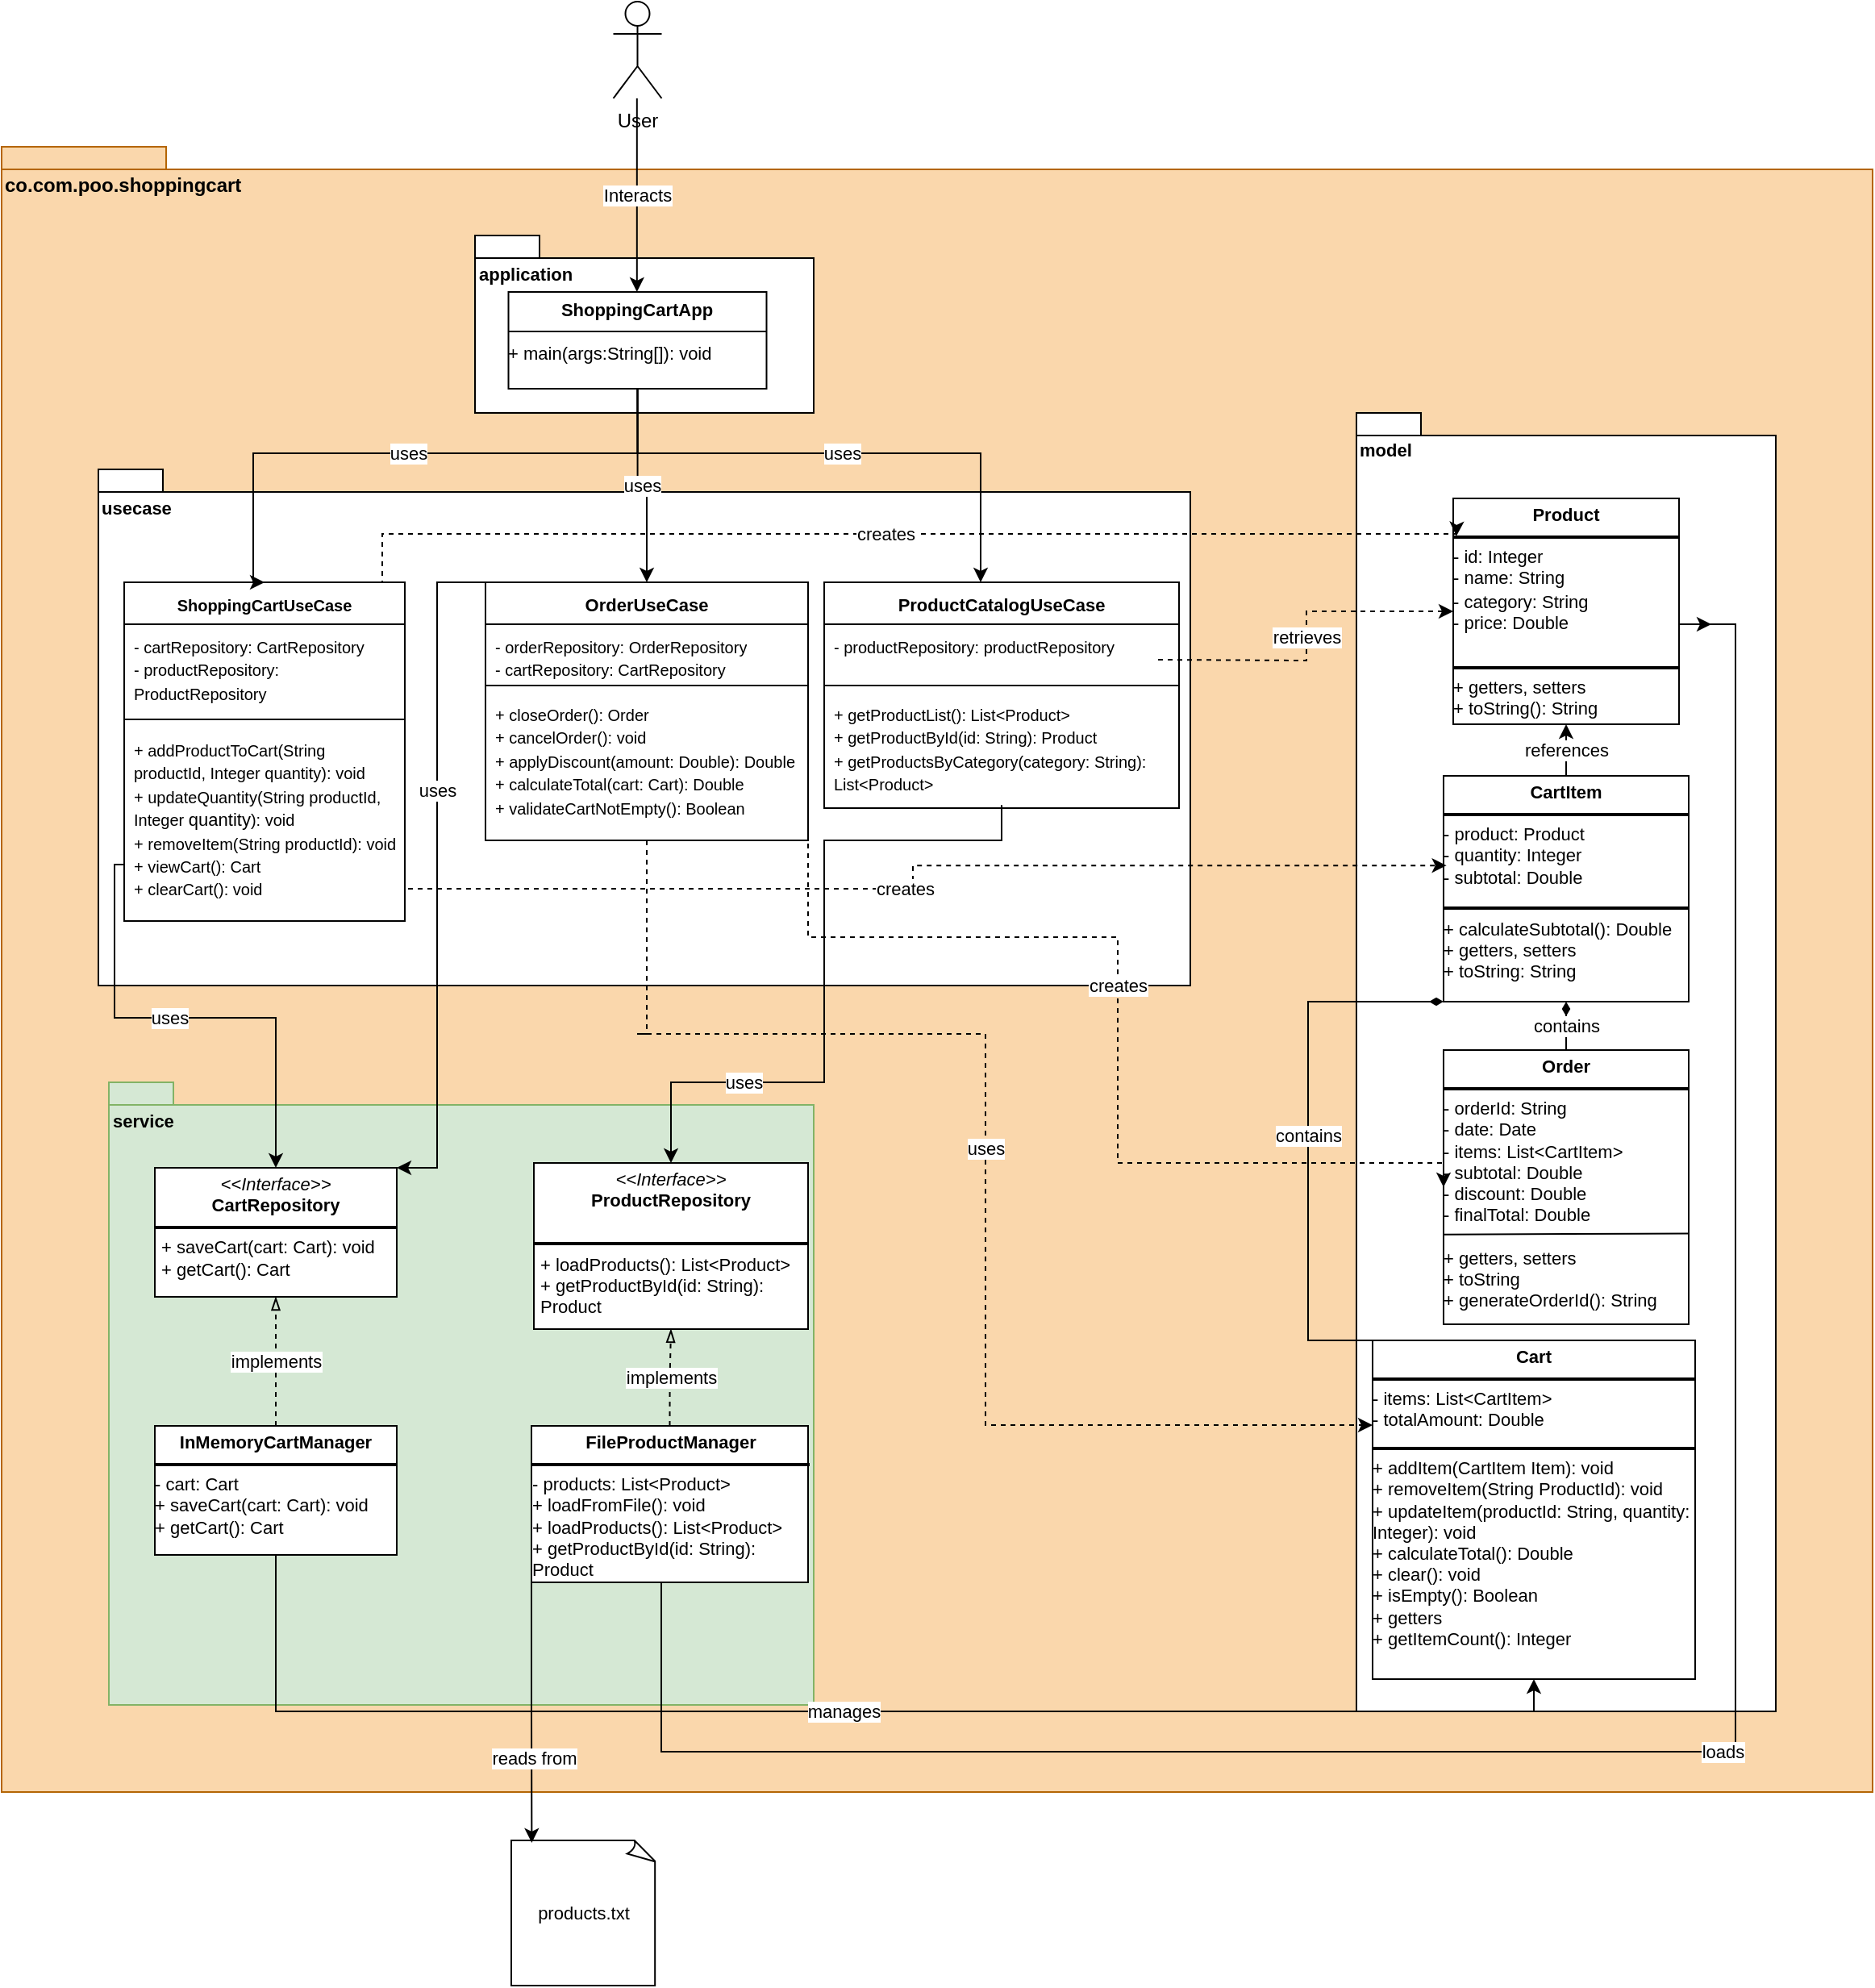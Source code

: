 <mxfile version="28.1.2">
  <diagram id="nU8DA9PspjRZVzjoTJWa" name="Página-1">
    <mxGraphModel dx="399" dy="736" grid="1" gridSize="10" guides="1" tooltips="1" connect="1" arrows="1" fold="1" page="1" pageScale="1" pageWidth="827" pageHeight="1169" math="0" shadow="0">
      <root>
        <mxCell id="0" />
        <mxCell id="1" parent="0" />
        <mxCell id="Hspl0a5QFtU7OhwK5RxB-1" value="&lt;p style=&quot;margin:0px;margin-top:4px;text-align:center;&quot;&gt;&lt;b&gt;CartItem&lt;/b&gt;&lt;/p&gt;&lt;hr style=&quot;border-style:solid;&quot;&gt;- product: Product&lt;br&gt;- quantity: Integer&lt;br&gt;- subtotal: Double&lt;div style=&quot;height:2px;&quot;&gt;&lt;br&gt;&lt;/div&gt;&lt;div style=&quot;height:2px;&quot;&gt;&lt;br&gt;&lt;/div&gt;&lt;div style=&quot;height:2px;&quot;&gt;&lt;br&gt;&lt;/div&gt;&lt;hr style=&quot;border-style:solid;&quot;&gt;&lt;div style=&quot;height:2px;&quot;&gt;+ calculateSubtotal()&lt;br&gt;+ getters, setters&lt;/div&gt;" style="verticalAlign=top;align=left;overflow=fill;html=1;whiteSpace=wrap;fontSize=11;" parent="1" vertex="1">
          <mxGeometry x="1116" y="498" width="152" height="140" as="geometry" />
        </mxCell>
        <mxCell id="Hspl0a5QFtU7OhwK5RxB-2" value="co.com.poo.shoppingcart" style="shape=folder;fontStyle=1;spacingTop=10;tabWidth=40;tabHeight=14;tabPosition=left;html=1;whiteSpace=wrap;fillColor=#fad7ac;strokeColor=#b46504;align=left;verticalAlign=top;" parent="1" vertex="1">
          <mxGeometry x="880" y="140" width="1160" height="1020" as="geometry" />
        </mxCell>
        <mxCell id="Hspl0a5QFtU7OhwK5RxB-3" value="&lt;font style=&quot;font-size: 11px;&quot;&gt;application&lt;/font&gt;" style="shape=folder;fontStyle=1;spacingTop=10;tabWidth=40;tabHeight=14;tabPosition=left;html=1;whiteSpace=wrap;align=left;verticalAlign=top;" parent="1" vertex="1">
          <mxGeometry x="1173.5" y="195" width="210" height="110" as="geometry" />
        </mxCell>
        <mxCell id="Hspl0a5QFtU7OhwK5RxB-4" value="&lt;p style=&quot;margin:0px;margin-top:4px;text-align:center;&quot;&gt;&lt;b&gt;&lt;font style=&quot;font-size: 11px;&quot;&gt;ShoppingCartApp&lt;/font&gt;&lt;/b&gt;&lt;/p&gt;&lt;hr size=&quot;1&quot; style=&quot;border-style:solid;&quot;&gt;&lt;div style=&quot;height:2px;&quot;&gt;&lt;font style=&quot;font-size: 11px;&quot;&gt;+ main(args:String[]): void&lt;/font&gt;&lt;/div&gt;" style="verticalAlign=top;align=left;overflow=fill;html=1;whiteSpace=wrap;" parent="1" vertex="1">
          <mxGeometry x="1194.25" y="230" width="160" height="60" as="geometry" />
        </mxCell>
        <mxCell id="Hspl0a5QFtU7OhwK5RxB-5" value="&lt;div style=&quot;&quot;&gt;&lt;span style=&quot;font-size: 11px;&quot;&gt;usecase&lt;/span&gt;&lt;/div&gt;" style="shape=folder;fontStyle=1;spacingTop=10;tabWidth=40;tabHeight=14;tabPosition=left;html=1;whiteSpace=wrap;align=left;verticalAlign=top;" parent="1" vertex="1">
          <mxGeometry x="940" y="340" width="677" height="320" as="geometry" />
        </mxCell>
        <mxCell id="Hspl0a5QFtU7OhwK5RxB-6" value="&lt;font style=&quot;font-size: 11px;&quot;&gt;service&lt;/font&gt;" style="shape=folder;fontStyle=1;spacingTop=10;tabWidth=40;tabHeight=14;tabPosition=left;html=1;whiteSpace=wrap;align=left;verticalAlign=top;fillColor=#d5e8d4;strokeColor=#82b366;" parent="1" vertex="1">
          <mxGeometry x="946.5" y="720" width="437" height="386" as="geometry" />
        </mxCell>
        <mxCell id="Hspl0a5QFtU7OhwK5RxB-7" value="model" style="shape=folder;fontStyle=1;spacingTop=10;tabWidth=40;tabHeight=14;tabPosition=left;html=1;whiteSpace=wrap;verticalAlign=top;align=left;fontSize=11;" parent="1" vertex="1">
          <mxGeometry x="1720" y="305" width="260" height="805" as="geometry" />
        </mxCell>
        <mxCell id="Hspl0a5QFtU7OhwK5RxB-8" value="&lt;p style=&quot;margin:0px;margin-top:4px;text-align:center;&quot;&gt;&lt;i&gt;&amp;lt;&amp;lt;Interface&amp;gt;&amp;gt;&lt;/i&gt;&lt;br&gt;&lt;b&gt;ProductRepository&lt;/b&gt;&lt;/p&gt;&lt;p style=&quot;margin:0px;margin-left:4px;&quot;&gt;&lt;br&gt;&lt;/p&gt;&lt;hr style=&quot;border-style:solid;&quot;&gt;&lt;p style=&quot;margin:0px;margin-left:4px;&quot;&gt;&lt;font style=&quot;color: light-dark(rgb(0, 0, 0), rgb(255, 255, 255));&quot;&gt;&lt;span style=&quot;&quot; class=&quot;token&quot;&gt;+&lt;/span&gt; &lt;span style=&quot;&quot; class=&quot;token&quot;&gt;loadProducts&lt;/span&gt;&lt;span style=&quot;&quot; class=&quot;token&quot;&gt;(&lt;/span&gt;&lt;span style=&quot;&quot; class=&quot;token&quot;&gt;)&lt;/span&gt;&lt;span style=&quot;&quot; class=&quot;token&quot;&gt;:&lt;/span&gt; &lt;span style=&quot;&quot; class=&quot;token&quot;&gt;List&lt;/span&gt;&lt;span style=&quot;&quot; class=&quot;token generics&quot;&gt;&amp;lt;&lt;/span&gt;&lt;span style=&quot;&quot; class=&quot;token generics&quot;&gt;Product&lt;/span&gt;&lt;span style=&quot;&quot; class=&quot;token generics&quot;&gt;&amp;gt;&lt;/span&gt;&lt;br&gt;&lt;span style=&quot;&quot; class=&quot;token&quot;&gt;+&lt;/span&gt; &lt;span style=&quot;&quot; class=&quot;token&quot;&gt;getProductById&lt;/span&gt;&lt;span style=&quot;&quot; class=&quot;token&quot;&gt;(&lt;/span&gt;id&lt;span style=&quot;&quot; class=&quot;token&quot;&gt;:&lt;/span&gt; &lt;span style=&quot;&quot; class=&quot;token&quot;&gt;String&lt;/span&gt;&lt;span style=&quot;&quot; class=&quot;token&quot;&gt;)&lt;/span&gt;&lt;span style=&quot;&quot; class=&quot;token&quot;&gt;:&lt;/span&gt; &lt;span style=&quot;&quot; class=&quot;token&quot;&gt;Product&lt;/span&gt;&lt;/font&gt;&lt;/p&gt;" style="verticalAlign=top;align=left;overflow=fill;html=1;whiteSpace=wrap;fontSize=11;" parent="1" vertex="1">
          <mxGeometry x="1210" y="770" width="170" height="103" as="geometry" />
        </mxCell>
        <mxCell id="Hspl0a5QFtU7OhwK5RxB-9" value="implements" style="edgeStyle=orthogonalEdgeStyle;rounded=0;orthogonalLoop=1;jettySize=auto;html=1;exitX=0.5;exitY=0;exitDx=0;exitDy=0;entryX=0.5;entryY=1;entryDx=0;entryDy=0;dashed=1;endArrow=blockThin;endFill=0;" parent="1" source="Hspl0a5QFtU7OhwK5RxB-10" target="Hspl0a5QFtU7OhwK5RxB-8" edge="1">
          <mxGeometry x="0.014" relative="1" as="geometry">
            <mxPoint as="offset" />
          </mxGeometry>
        </mxCell>
        <mxCell id="Hspl0a5QFtU7OhwK5RxB-10" value="&lt;p style=&quot;margin:0px;margin-top:4px;text-align:center;&quot;&gt;&lt;b&gt;&lt;font style=&quot;color: light-dark(rgb(0, 0, 0), rgb(255, 255, 255));&quot;&gt;FileProductManager&lt;/font&gt;&lt;/b&gt;&lt;/p&gt;&lt;hr style=&quot;border-style:solid;&quot;&gt;&lt;div style=&quot;height:2px;&quot;&gt;&lt;font style=&quot;color: light-dark(rgb(0, 0, 0), rgb(255, 255, 255));&quot;&gt;&lt;span class=&quot;token&quot;&gt;-&lt;/span&gt; products&lt;span class=&quot;token&quot;&gt;:&lt;/span&gt; &lt;span class=&quot;token&quot;&gt;List&lt;/span&gt;&lt;span class=&quot;token generics&quot;&gt;&amp;lt;&lt;/span&gt;&lt;span class=&quot;token generics&quot;&gt;Product&lt;/span&gt;&lt;span class=&quot;token generics&quot;&gt;&amp;gt;&lt;/span&gt;&lt;br&gt;&lt;span class=&quot;token&quot;&gt;+&lt;/span&gt; &lt;span class=&quot;token&quot;&gt;loadFromFile&lt;/span&gt;&lt;span class=&quot;token&quot;&gt;(&lt;/span&gt;&lt;span class=&quot;token&quot;&gt;)&lt;/span&gt;&lt;span class=&quot;token&quot;&gt;:&lt;/span&gt; &lt;span class=&quot;token&quot;&gt;void&lt;/span&gt;&lt;br&gt;&lt;span class=&quot;token&quot;&gt;+&lt;/span&gt; &lt;span class=&quot;token&quot;&gt;loadProducts&lt;/span&gt;&lt;span class=&quot;token&quot;&gt;(&lt;/span&gt;&lt;span class=&quot;token&quot;&gt;)&lt;/span&gt;&lt;span class=&quot;token&quot;&gt;:&lt;/span&gt; &lt;span class=&quot;token&quot;&gt;List&lt;/span&gt;&lt;span class=&quot;token generics&quot;&gt;&amp;lt;&lt;/span&gt;&lt;span class=&quot;token generics&quot;&gt;Product&lt;/span&gt;&lt;span class=&quot;token generics&quot;&gt;&amp;gt;&lt;/span&gt;&lt;br&gt;&lt;span class=&quot;token&quot;&gt;+&lt;/span&gt; &lt;span class=&quot;token&quot;&gt;getProductById&lt;/span&gt;&lt;span class=&quot;token&quot;&gt;(&lt;/span&gt;id&lt;span class=&quot;token&quot;&gt;:&lt;/span&gt; &lt;span class=&quot;token&quot;&gt;String&lt;/span&gt;&lt;span class=&quot;token&quot;&gt;)&lt;/span&gt;&lt;span class=&quot;token&quot;&gt;:&lt;/span&gt; &lt;span class=&quot;token&quot;&gt;Product&lt;/span&gt;&lt;/font&gt;&lt;/div&gt;" style="verticalAlign=top;align=left;overflow=fill;html=1;whiteSpace=wrap;fontSize=11;" parent="1" vertex="1">
          <mxGeometry x="1208.5" y="933" width="171.5" height="97" as="geometry" />
        </mxCell>
        <mxCell id="Hspl0a5QFtU7OhwK5RxB-11" value="&lt;p style=&quot;margin:0px;margin-top:4px;text-align:center;&quot;&gt;&lt;font&gt;&lt;i style=&quot;&quot;&gt;&amp;lt;&amp;lt;Interface&amp;gt;&amp;gt;&lt;/i&gt;&lt;br&gt;&lt;b style=&quot;&quot;&gt;CartRepository&lt;/b&gt;&lt;/font&gt;&lt;/p&gt;&lt;hr style=&quot;border-style:solid;&quot;&gt;&lt;p style=&quot;margin:0px;margin-left:4px;&quot;&gt;&lt;font style=&quot;color: light-dark(rgb(0, 0, 0), rgb(255, 255, 255));&quot;&gt;&lt;span class=&quot;token&quot;&gt;+&lt;/span&gt; &lt;span class=&quot;token&quot;&gt;saveCart&lt;/span&gt;&lt;span class=&quot;token&quot;&gt;(&lt;/span&gt;cart&lt;span class=&quot;token&quot;&gt;:&lt;/span&gt; &lt;span class=&quot;token&quot;&gt;Cart&lt;/span&gt;&lt;span class=&quot;token&quot;&gt;)&lt;/span&gt;&lt;span class=&quot;token&quot;&gt;:&lt;/span&gt; &lt;span class=&quot;token&quot;&gt;void&lt;/span&gt;&lt;br&gt;&lt;span class=&quot;token&quot;&gt;+&lt;/span&gt; &lt;span class=&quot;token&quot;&gt;getCart&lt;/span&gt;&lt;span class=&quot;token&quot;&gt;(&lt;/span&gt;&lt;span class=&quot;token&quot;&gt;)&lt;/span&gt;&lt;span class=&quot;token&quot;&gt;:&lt;/span&gt; &lt;span class=&quot;token&quot;&gt;Cart&lt;/span&gt;&lt;/font&gt;&lt;/p&gt;" style="verticalAlign=top;align=left;overflow=fill;html=1;whiteSpace=wrap;fontSize=11;" parent="1" vertex="1">
          <mxGeometry x="975" y="773" width="150" height="80" as="geometry" />
        </mxCell>
        <mxCell id="Hspl0a5QFtU7OhwK5RxB-12" value="implements" style="edgeStyle=orthogonalEdgeStyle;rounded=0;orthogonalLoop=1;jettySize=auto;html=1;exitX=0.5;exitY=0;exitDx=0;exitDy=0;entryX=0.5;entryY=1;entryDx=0;entryDy=0;dashed=1;endArrow=blockThin;endFill=0;" parent="1" source="Hspl0a5QFtU7OhwK5RxB-14" target="Hspl0a5QFtU7OhwK5RxB-11" edge="1">
          <mxGeometry relative="1" as="geometry" />
        </mxCell>
        <mxCell id="Hspl0a5QFtU7OhwK5RxB-13" value="manages" style="edgeStyle=orthogonalEdgeStyle;rounded=0;orthogonalLoop=1;jettySize=auto;html=1;exitX=0.5;exitY=1;exitDx=0;exitDy=0;entryX=0.5;entryY=1;entryDx=0;entryDy=0;" parent="1" source="Hspl0a5QFtU7OhwK5RxB-14" target="Hspl0a5QFtU7OhwK5RxB-20" edge="1">
          <mxGeometry relative="1" as="geometry" />
        </mxCell>
        <mxCell id="Hspl0a5QFtU7OhwK5RxB-14" value="&lt;p style=&quot;margin:0px;margin-top:4px;text-align:center;&quot;&gt;&lt;b&gt;InMemoryCartManager&lt;/b&gt;&lt;/p&gt;&lt;hr style=&quot;border-style:solid;&quot;&gt;&lt;div style=&quot;height:2px;&quot;&gt;&lt;font style=&quot;color: light-dark(rgb(0, 0, 0), rgb(255, 255, 255));&quot;&gt;&lt;span style=&quot;&quot; class=&quot;token&quot;&gt;-&lt;/span&gt; cart&lt;span style=&quot;&quot; class=&quot;token&quot;&gt;:&lt;/span&gt; &lt;span style=&quot;&quot; class=&quot;token&quot;&gt;Cart&lt;/span&gt;&lt;br&gt;&lt;span style=&quot;&quot; class=&quot;token&quot;&gt;+&lt;/span&gt; &lt;span style=&quot;&quot; class=&quot;token&quot;&gt;saveCart&lt;/span&gt;&lt;span style=&quot;&quot; class=&quot;token&quot;&gt;(&lt;/span&gt;cart&lt;span style=&quot;&quot; class=&quot;token&quot;&gt;:&lt;/span&gt; &lt;span style=&quot;&quot; class=&quot;token&quot;&gt;Cart&lt;/span&gt;&lt;span style=&quot;&quot; class=&quot;token&quot;&gt;)&lt;/span&gt;&lt;span style=&quot;&quot; class=&quot;token&quot;&gt;:&lt;/span&gt; &lt;span style=&quot;&quot; class=&quot;token&quot;&gt;void&lt;/span&gt;&lt;br&gt;&lt;span style=&quot;&quot; class=&quot;token&quot;&gt;+&lt;/span&gt; &lt;span style=&quot;&quot; class=&quot;token&quot;&gt;getCart&lt;/span&gt;&lt;span style=&quot;&quot; class=&quot;token&quot;&gt;(&lt;/span&gt;&lt;span style=&quot;&quot; class=&quot;token&quot;&gt;)&lt;/span&gt;&lt;span style=&quot;&quot; class=&quot;token&quot;&gt;:&lt;/span&gt; &lt;span style=&quot;&quot; class=&quot;token&quot;&gt;Cart&lt;/span&gt;&lt;/font&gt;&lt;/div&gt;" style="verticalAlign=top;align=left;overflow=fill;html=1;whiteSpace=wrap;fontSize=11;" parent="1" vertex="1">
          <mxGeometry x="975" y="933" width="150" height="80" as="geometry" />
        </mxCell>
        <mxCell id="Hspl0a5QFtU7OhwK5RxB-15" value="products.txt" style="whiteSpace=wrap;html=1;shape=mxgraph.basic.document;fontSize=11;" parent="1" vertex="1">
          <mxGeometry x="1196" y="1190" width="90" height="90" as="geometry" />
        </mxCell>
        <mxCell id="Hspl0a5QFtU7OhwK5RxB-16" value="&lt;p style=&quot;margin:0px;margin-top:4px;text-align:center;&quot;&gt;&lt;b&gt;Product&lt;/b&gt;&lt;/p&gt;&lt;hr style=&quot;border-style:solid;&quot;&gt;&lt;div style=&quot;height:2px;&quot;&gt;- id: Integer&lt;br&gt;- name: String&lt;br&gt;&lt;br&gt;&lt;/div&gt;&lt;div style=&quot;height:2px;&quot;&gt;&lt;br&gt;&lt;/div&gt;&lt;div style=&quot;height:2px;&quot;&gt;&lt;br&gt;&lt;/div&gt;&lt;div style=&quot;height:2px;&quot;&gt;&lt;br&gt;&lt;/div&gt;&lt;div style=&quot;height:2px;&quot;&gt;&lt;br&gt;&lt;/div&gt;&lt;div style=&quot;height:2px;&quot;&gt;&lt;br&gt;&lt;/div&gt;&lt;div style=&quot;height:2px;&quot;&gt;&lt;br&gt;&lt;/div&gt;&lt;div style=&quot;height:2px;&quot;&gt;&lt;br&gt;&lt;/div&gt;&lt;div style=&quot;height:2px;&quot;&gt;&lt;br&gt;&lt;/div&gt;&lt;div style=&quot;height:2px;&quot;&gt;&lt;br&gt;&lt;/div&gt;&lt;div style=&quot;height:2px;&quot;&gt;&lt;br&gt;&lt;/div&gt;&lt;div style=&quot;height:2px;&quot;&gt;&lt;br&gt;&lt;/div&gt;&lt;div style=&quot;height:2px;&quot;&gt;&lt;br&gt;&lt;/div&gt;&lt;div style=&quot;height:2px;&quot;&gt;&lt;br&gt;&lt;/div&gt;&lt;div style=&quot;height:2px;&quot;&gt;&lt;span style=&quot;background-color: transparent; color: light-dark(rgb(0, 0, 0), rgb(255, 255, 255));&quot;&gt;- category: String&lt;br&gt;- price: Double&lt;/span&gt;&lt;/div&gt;&lt;div style=&quot;height:2px;&quot;&gt;&lt;br&gt;&lt;/div&gt;&lt;div style=&quot;height:2px;&quot;&gt;&lt;br&gt;&lt;/div&gt;&lt;div style=&quot;height:2px;&quot;&gt;&lt;br&gt;&lt;/div&gt;&lt;div style=&quot;height:2px;&quot;&gt;&lt;br&gt;&lt;/div&gt;&lt;div style=&quot;height:2px;&quot;&gt;&lt;br&gt;&lt;/div&gt;&lt;div style=&quot;height:2px;&quot;&gt;&lt;br&gt;&lt;/div&gt;&lt;div style=&quot;height:2px;&quot;&gt;&lt;br&gt;&lt;/div&gt;&lt;div style=&quot;height:2px;&quot;&gt;&lt;br&gt;&lt;/div&gt;&lt;div style=&quot;height:2px;&quot;&gt;&lt;br&gt;&lt;/div&gt;&lt;div style=&quot;height:2px;&quot;&gt;&lt;br&gt;&lt;/div&gt;&lt;div style=&quot;height:2px;&quot;&gt;&lt;br&gt;&lt;/div&gt;&lt;div style=&quot;height:2px;&quot;&gt;&lt;br&gt;&lt;/div&gt;&lt;div style=&quot;height:2px;&quot;&gt;&lt;br&gt;&lt;/div&gt;&lt;div style=&quot;height:2px;&quot;&gt;&lt;br&gt;&lt;/div&gt;&lt;div style=&quot;height:2px;&quot;&gt;&lt;br&gt;&lt;/div&gt;&lt;div style=&quot;height:2px;&quot;&gt;&lt;br&gt;&lt;/div&gt;&lt;div style=&quot;height:2px;&quot;&gt;&lt;br&gt;&lt;/div&gt;&lt;div style=&quot;height:2px;&quot;&gt;&lt;br&gt;&lt;/div&gt;&lt;div style=&quot;height:2px;&quot;&gt;&lt;br&gt;&lt;/div&gt;&lt;hr style=&quot;border-style:solid;&quot;&gt;&lt;div style=&quot;height:2px;&quot;&gt;+ getters, setters&lt;br&gt;+ toString(): String&lt;/div&gt;&lt;div style=&quot;height:2px;&quot;&gt;&lt;br&gt;&lt;/div&gt;" style="verticalAlign=top;align=left;overflow=fill;html=1;whiteSpace=wrap;fontSize=11;" parent="1" vertex="1">
          <mxGeometry x="1780" y="358" width="140" height="140" as="geometry" />
        </mxCell>
        <mxCell id="Hspl0a5QFtU7OhwK5RxB-17" value="references" style="edgeStyle=orthogonalEdgeStyle;rounded=0;orthogonalLoop=1;jettySize=auto;html=1;exitX=0.5;exitY=0;exitDx=0;exitDy=0;entryX=0.5;entryY=1;entryDx=0;entryDy=0;" parent="1" source="Hspl0a5QFtU7OhwK5RxB-18" target="Hspl0a5QFtU7OhwK5RxB-16" edge="1">
          <mxGeometry relative="1" as="geometry" />
        </mxCell>
        <mxCell id="Hspl0a5QFtU7OhwK5RxB-18" value="&lt;p style=&quot;margin:0px;margin-top:4px;text-align:center;&quot;&gt;&lt;b&gt;CartItem&lt;/b&gt;&lt;/p&gt;&lt;hr style=&quot;border-style:solid;&quot;&gt;- product: Product&lt;br&gt;- quantity: Integer&lt;br&gt;- subtotal: Double&lt;div style=&quot;height:2px;&quot;&gt;&lt;br&gt;&lt;/div&gt;&lt;div style=&quot;height:2px;&quot;&gt;&lt;br&gt;&lt;/div&gt;&lt;div style=&quot;height:2px;&quot;&gt;&lt;br&gt;&lt;/div&gt;&lt;hr style=&quot;border-style:solid;&quot;&gt;&lt;div style=&quot;height:2px;&quot;&gt;+ calculateSubtotal(): Double&lt;br&gt;+ getters, setters&lt;br&gt;+ toString: String&lt;/div&gt;" style="verticalAlign=top;align=left;overflow=fill;html=1;whiteSpace=wrap;fontSize=11;" parent="1" vertex="1">
          <mxGeometry x="1774" y="530" width="152" height="140" as="geometry" />
        </mxCell>
        <mxCell id="Hspl0a5QFtU7OhwK5RxB-19" value="contains" style="edgeStyle=orthogonalEdgeStyle;rounded=0;orthogonalLoop=1;jettySize=auto;html=1;exitX=0;exitY=0;exitDx=0;exitDy=0;entryX=0;entryY=1;entryDx=0;entryDy=0;endArrow=diamondThin;endFill=1;" parent="1" source="Hspl0a5QFtU7OhwK5RxB-20" target="Hspl0a5QFtU7OhwK5RxB-18" edge="1">
          <mxGeometry relative="1" as="geometry">
            <Array as="points">
              <mxPoint x="1690" y="880" />
              <mxPoint x="1690" y="670" />
            </Array>
          </mxGeometry>
        </mxCell>
        <mxCell id="Hspl0a5QFtU7OhwK5RxB-20" value="&lt;p style=&quot;margin:0px;margin-top:4px;text-align:center;&quot;&gt;&lt;b&gt;Cart&lt;/b&gt;&lt;/p&gt;&lt;hr style=&quot;border-style:solid;&quot;&gt;&lt;div style=&quot;height:2px;&quot;&gt;- items: List&amp;lt;CartItem&amp;gt;&lt;br&gt;- totalAmount: Double&lt;/div&gt;&lt;div style=&quot;height:2px;&quot;&gt;&lt;br&gt;&lt;/div&gt;&lt;div style=&quot;height:2px;&quot;&gt;&lt;br&gt;&lt;/div&gt;&lt;div style=&quot;height:2px;&quot;&gt;&lt;br&gt;&lt;/div&gt;&lt;div style=&quot;height:2px;&quot;&gt;&lt;br&gt;&lt;/div&gt;&lt;div style=&quot;height:2px;&quot;&gt;&lt;br&gt;&lt;/div&gt;&lt;div style=&quot;height:2px;&quot;&gt;&lt;br&gt;&lt;/div&gt;&lt;div style=&quot;height:2px;&quot;&gt;&lt;br&gt;&lt;/div&gt;&lt;div style=&quot;height:2px;&quot;&gt;&lt;br&gt;&lt;/div&gt;&lt;div style=&quot;height:2px;&quot;&gt;&lt;br&gt;&lt;/div&gt;&lt;div style=&quot;height:2px;&quot;&gt;&lt;br&gt;&lt;/div&gt;&lt;div style=&quot;height:2px;&quot;&gt;&lt;br&gt;&lt;/div&gt;&lt;div style=&quot;height:2px;&quot;&gt;&lt;br&gt;&lt;/div&gt;&lt;div style=&quot;height:2px;&quot;&gt;&lt;br&gt;&lt;/div&gt;&lt;div style=&quot;height:2px;&quot;&gt;&lt;br&gt;&lt;/div&gt;&lt;hr style=&quot;border-style:solid;&quot;&gt;&lt;div style=&quot;height:2px;&quot;&gt;+ addItem(CartItem Item): void&lt;br&gt;+ removeItem(String ProductId): void&lt;br&gt;&lt;font style=&quot;color: light-dark(rgb(0, 0, 0), rgb(255, 255, 255));&quot;&gt;&lt;span style=&quot;&quot; class=&quot;token&quot;&gt;+&lt;/span&gt; &lt;span style=&quot;&quot; class=&quot;token&quot;&gt;updateItem&lt;/span&gt;&lt;span style=&quot;&quot; class=&quot;token&quot;&gt;(&lt;/span&gt;productId&lt;span style=&quot;&quot; class=&quot;token&quot;&gt;:&lt;/span&gt; &lt;span style=&quot;&quot; class=&quot;token&quot;&gt;String&lt;/span&gt;&lt;span style=&quot;&quot; class=&quot;token&quot;&gt;,&lt;/span&gt; quantity&lt;span style=&quot;&quot; class=&quot;token&quot;&gt;:&lt;/span&gt; &lt;span style=&quot;&quot; class=&quot;token&quot;&gt;Integer&lt;/span&gt;&lt;span style=&quot;&quot; class=&quot;token&quot;&gt;)&lt;/span&gt;&lt;span style=&quot;&quot; class=&quot;token&quot;&gt;:&lt;/span&gt; &lt;span style=&quot;&quot; class=&quot;token&quot;&gt;void&lt;/span&gt;&lt;/font&gt;&lt;br&gt;+ calculateTotal(): Double&lt;br&gt;+ clear(): void&lt;br&gt;&lt;font style=&quot;color: light-dark(rgb(0, 0, 0), rgb(255, 255, 255));&quot;&gt;&lt;span style=&quot;&quot; class=&quot;token&quot;&gt;+&lt;/span&gt; &lt;span style=&quot;&quot; class=&quot;token&quot;&gt;isEmpty&lt;/span&gt;&lt;span style=&quot;&quot; class=&quot;token&quot;&gt;(&lt;/span&gt;&lt;span style=&quot;&quot; class=&quot;token&quot;&gt;)&lt;/span&gt;&lt;span style=&quot;&quot; class=&quot;token&quot;&gt;:&lt;/span&gt; &lt;span style=&quot;&quot; class=&quot;token&quot;&gt;Boolean&lt;br&gt;&lt;/span&gt;&lt;/font&gt;+ getters&lt;br&gt;+ getItemCount(): Integer&lt;/div&gt;" style="verticalAlign=top;align=left;overflow=fill;html=1;whiteSpace=wrap;fontSize=11;" parent="1" vertex="1">
          <mxGeometry x="1730" y="880" width="200" height="210" as="geometry" />
        </mxCell>
        <mxCell id="Hspl0a5QFtU7OhwK5RxB-21" value="contains" style="edgeStyle=orthogonalEdgeStyle;rounded=0;orthogonalLoop=1;jettySize=auto;html=1;exitX=0.5;exitY=0;exitDx=0;exitDy=0;entryX=0.5;entryY=1;entryDx=0;entryDy=0;endArrow=diamondThin;endFill=1;" parent="1" source="Hspl0a5QFtU7OhwK5RxB-22" target="Hspl0a5QFtU7OhwK5RxB-18" edge="1">
          <mxGeometry relative="1" as="geometry" />
        </mxCell>
        <mxCell id="Hspl0a5QFtU7OhwK5RxB-22" value="&lt;p style=&quot;margin:0px;margin-top:4px;text-align:center;&quot;&gt;&lt;b&gt;Order&lt;/b&gt;&lt;/p&gt;&lt;hr style=&quot;border-style:solid;&quot;&gt;&lt;div style=&quot;height:2px;&quot;&gt;- orderId: String&lt;br&gt;- date: Date&lt;br&gt;- items: List&amp;lt;CartItem&amp;gt;&lt;br&gt;- subtotal: Double&lt;br&gt;- discount: Double&lt;br&gt;- finalTotal: Double&lt;br&gt;&lt;br&gt;+ getters, setters&lt;br&gt;+ toString&lt;br&gt;+ generateOrderId(): String&lt;br&gt;&lt;br&gt;&lt;br&gt;&lt;/div&gt;&lt;div style=&quot;height:2px;&quot;&gt;&lt;br&gt;&lt;/div&gt;&lt;div style=&quot;height:2px;&quot;&gt;&lt;br&gt;&lt;/div&gt;" style="verticalAlign=top;align=left;overflow=fill;html=1;whiteSpace=wrap;fontSize=11;" parent="1" vertex="1">
          <mxGeometry x="1774" y="700" width="152" height="170" as="geometry" />
        </mxCell>
        <mxCell id="Hspl0a5QFtU7OhwK5RxB-23" value="&lt;b&gt;&lt;font style=&quot;font-size: 10px;&quot;&gt;ShoppingCartUseCase&lt;/font&gt;&lt;/b&gt;" style="swimlane;fontStyle=1;align=center;verticalAlign=top;childLayout=stackLayout;horizontal=1;startSize=26;horizontalStack=0;resizeParent=1;resizeParentMax=0;resizeLast=0;collapsible=1;marginBottom=0;whiteSpace=wrap;html=1;" parent="1" vertex="1">
          <mxGeometry x="956" y="410" width="174" height="210" as="geometry">
            <mxRectangle x="990" y="430" width="97" height="26" as="alternateBounds" />
          </mxGeometry>
        </mxCell>
        <mxCell id="Hspl0a5QFtU7OhwK5RxB-24" value="&lt;font style=&quot;font-size: 10px;&quot;&gt;&lt;span class=&quot;token&quot;&gt;-&lt;/span&gt;&amp;nbsp;cartRepository&lt;span class=&quot;token&quot;&gt;:&lt;/span&gt;&amp;nbsp;&lt;span class=&quot;token&quot;&gt;CartRepository&lt;/span&gt;&lt;br&gt;&lt;span class=&quot;token&quot;&gt;-&lt;/span&gt;&amp;nbsp;productRepository&lt;span class=&quot;token&quot;&gt;:&lt;/span&gt;&lt;/font&gt;&lt;div&gt;&lt;font style=&quot;font-size: 10px;&quot;&gt;ProductRepository&lt;/font&gt;&lt;/div&gt;&lt;span style=&quot;font-size: 10px;&quot;&gt;&lt;/span&gt;" style="text;strokeColor=none;fillColor=none;align=left;verticalAlign=top;spacingLeft=4;spacingRight=4;overflow=hidden;rotatable=0;points=[[0,0.5],[1,0.5]];portConstraint=eastwest;whiteSpace=wrap;html=1;" parent="Hspl0a5QFtU7OhwK5RxB-23" vertex="1">
          <mxGeometry y="26" width="174" height="54" as="geometry" />
        </mxCell>
        <mxCell id="Hspl0a5QFtU7OhwK5RxB-25" value="" style="line;strokeWidth=1;fillColor=none;align=left;verticalAlign=middle;spacingTop=-1;spacingLeft=3;spacingRight=3;rotatable=0;labelPosition=right;points=[];portConstraint=eastwest;strokeColor=inherit;" parent="Hspl0a5QFtU7OhwK5RxB-23" vertex="1">
          <mxGeometry y="80" width="174" height="10" as="geometry" />
        </mxCell>
        <mxCell id="Hspl0a5QFtU7OhwK5RxB-26" value="&lt;div&gt;&lt;font style=&quot;font-size: 10px;&quot;&gt;&lt;span style=&quot;&quot; class=&quot;token&quot;&gt;+ addProductToCart(String productId, Integer quantity): void&lt;br&gt;+ updateQuantity(String productId, Integer&amp;nbsp;&lt;span style=&quot;font-size: 11px;&quot;&gt;quantity&lt;/span&gt;): void&lt;br&gt;+ removeItem(String productId): void&lt;br&gt;+ viewCart(): Cart&lt;br&gt;+ clearCart(): void&lt;/span&gt;&lt;/font&gt;&lt;/div&gt;" style="text;strokeColor=none;fillColor=none;align=left;verticalAlign=top;spacingLeft=4;spacingRight=4;overflow=hidden;rotatable=0;points=[[0,0.5],[1,0.5]];portConstraint=eastwest;whiteSpace=wrap;html=1;" parent="Hspl0a5QFtU7OhwK5RxB-23" vertex="1">
          <mxGeometry y="90" width="174" height="120" as="geometry" />
        </mxCell>
        <mxCell id="Hspl0a5QFtU7OhwK5RxB-27" value="uses" style="edgeStyle=orthogonalEdgeStyle;rounded=0;orthogonalLoop=1;jettySize=auto;html=1;exitX=0.5;exitY=0;exitDx=0;exitDy=0;entryX=1;entryY=0;entryDx=0;entryDy=0;" parent="1" source="Hspl0a5QFtU7OhwK5RxB-29" target="Hspl0a5QFtU7OhwK5RxB-11" edge="1">
          <mxGeometry relative="1" as="geometry">
            <Array as="points">
              <mxPoint x="1150" y="410" />
              <mxPoint x="1150" y="773" />
            </Array>
          </mxGeometry>
        </mxCell>
        <mxCell id="Hspl0a5QFtU7OhwK5RxB-28" value="uses" style="edgeStyle=orthogonalEdgeStyle;rounded=0;orthogonalLoop=1;jettySize=auto;html=1;exitX=0.5;exitY=1;exitDx=0;exitDy=0;entryX=0;entryY=0.25;entryDx=0;entryDy=0;dashed=1;" parent="1" source="Hspl0a5QFtU7OhwK5RxB-29" target="Hspl0a5QFtU7OhwK5RxB-20" edge="1">
          <mxGeometry relative="1" as="geometry">
            <Array as="points">
              <mxPoint x="1274" y="690" />
              <mxPoint x="1490" y="690" />
              <mxPoint x="1490" y="915" />
            </Array>
          </mxGeometry>
        </mxCell>
        <mxCell id="Hspl0a5QFtU7OhwK5RxB-29" value="&lt;b&gt;&lt;font style=&quot;font-size: 11px;&quot;&gt;OrderUseCase&lt;/font&gt;&lt;/b&gt;" style="swimlane;fontStyle=1;align=center;verticalAlign=top;childLayout=stackLayout;horizontal=1;startSize=26;horizontalStack=0;resizeParent=1;resizeParentMax=0;resizeLast=0;collapsible=1;marginBottom=0;whiteSpace=wrap;html=1;" parent="1" vertex="1">
          <mxGeometry x="1180" y="410" width="200" height="160" as="geometry">
            <mxRectangle x="1194.25" y="410" width="120" height="60" as="alternateBounds" />
          </mxGeometry>
        </mxCell>
        <mxCell id="Hspl0a5QFtU7OhwK5RxB-30" value="&lt;span style=&quot;font-size: 10px;&quot;&gt;- orderRepository&lt;/span&gt;&lt;span style=&quot;font-size: 10px;&quot; class=&quot;token&quot;&gt;:&lt;/span&gt;&lt;span style=&quot;font-size: 10px;&quot;&gt;&amp;nbsp;&lt;/span&gt;&lt;span style=&quot;font-size: 10px;&quot; class=&quot;token&quot;&gt;OrderRepository&lt;/span&gt;&lt;br style=&quot;font-size: 10px;&quot;&gt;&lt;span style=&quot;font-size: 10px;&quot; class=&quot;token&quot;&gt;-&lt;/span&gt;&lt;span style=&quot;font-size: 10px;&quot;&gt;&amp;nbsp;cartRepository&lt;/span&gt;&lt;span style=&quot;font-size: 10px;&quot; class=&quot;token&quot;&gt;:&lt;/span&gt;&lt;span style=&quot;font-size: 10px;&quot;&gt;&amp;nbsp;&lt;/span&gt;&lt;span style=&quot;font-size: 10px;&quot; class=&quot;token&quot;&gt;CartRepository&lt;/span&gt;" style="text;strokeColor=none;fillColor=none;align=left;verticalAlign=top;spacingLeft=4;spacingRight=4;overflow=hidden;rotatable=0;points=[[0,0.5],[1,0.5]];portConstraint=eastwest;whiteSpace=wrap;html=1;" parent="Hspl0a5QFtU7OhwK5RxB-29" vertex="1">
          <mxGeometry y="26" width="200" height="34" as="geometry" />
        </mxCell>
        <mxCell id="Hspl0a5QFtU7OhwK5RxB-31" value="" style="line;strokeWidth=1;fillColor=none;align=left;verticalAlign=middle;spacingTop=-1;spacingLeft=3;spacingRight=3;rotatable=0;labelPosition=right;points=[];portConstraint=eastwest;strokeColor=inherit;" parent="Hspl0a5QFtU7OhwK5RxB-29" vertex="1">
          <mxGeometry y="60" width="200" height="8" as="geometry" />
        </mxCell>
        <mxCell id="Hspl0a5QFtU7OhwK5RxB-32" value="&lt;font style=&quot;font-size: 10px;&quot;&gt;&lt;span style=&quot;&quot; class=&quot;token&quot;&gt;&lt;span class=&quot;token&quot;&gt;+&lt;/span&gt;&amp;nbsp;&lt;span class=&quot;token&quot;&gt;closeOrder&lt;/span&gt;&lt;span class=&quot;token&quot;&gt;(&lt;/span&gt;&lt;span class=&quot;token&quot;&gt;)&lt;/span&gt;&lt;span class=&quot;token&quot;&gt;:&lt;/span&gt;&amp;nbsp;&lt;span class=&quot;token&quot;&gt;Order&lt;/span&gt;&lt;br&gt;&lt;span class=&quot;token&quot;&gt;+&lt;/span&gt;&amp;nbsp;&lt;span class=&quot;token&quot;&gt;cancelOrder&lt;/span&gt;&lt;span class=&quot;token&quot;&gt;(&lt;/span&gt;&lt;span class=&quot;token&quot;&gt;)&lt;/span&gt;&lt;span class=&quot;token&quot;&gt;:&lt;/span&gt;&amp;nbsp;&lt;span class=&quot;token&quot;&gt;void&lt;/span&gt;&lt;br&gt;&lt;span class=&quot;token&quot;&gt;+&lt;/span&gt;&amp;nbsp;&lt;span class=&quot;token&quot;&gt;applyDiscount&lt;/span&gt;&lt;span class=&quot;token&quot;&gt;(&lt;/span&gt;amount&lt;span class=&quot;token&quot;&gt;:&lt;/span&gt;&amp;nbsp;&lt;span class=&quot;token&quot;&gt;Double&lt;/span&gt;&lt;span class=&quot;token&quot;&gt;)&lt;/span&gt;&lt;span class=&quot;token&quot;&gt;:&lt;/span&gt;&amp;nbsp;&lt;span class=&quot;token&quot;&gt;Double&lt;/span&gt;&lt;br&gt;&lt;span class=&quot;token&quot;&gt;+&lt;/span&gt;&amp;nbsp;&lt;span class=&quot;token&quot;&gt;calculateTotal&lt;/span&gt;&lt;span class=&quot;token&quot;&gt;(&lt;/span&gt;cart&lt;span class=&quot;token&quot;&gt;:&lt;/span&gt;&amp;nbsp;&lt;span class=&quot;token&quot;&gt;Cart&lt;/span&gt;&lt;span class=&quot;token&quot;&gt;)&lt;/span&gt;&lt;span class=&quot;token&quot;&gt;:&lt;/span&gt;&amp;nbsp;&lt;span class=&quot;token&quot;&gt;Double&lt;/span&gt;&lt;br&gt;&lt;span class=&quot;token&quot;&gt;+&lt;/span&gt;&amp;nbsp;&lt;span class=&quot;token&quot;&gt;validateCartNotEmpty&lt;/span&gt;&lt;span class=&quot;token&quot;&gt;(&lt;/span&gt;&lt;span class=&quot;token&quot;&gt;)&lt;/span&gt;&lt;span class=&quot;token&quot;&gt;:&lt;/span&gt;&amp;nbsp;&lt;span class=&quot;token&quot;&gt;Boolean&lt;/span&gt;&lt;/span&gt;&lt;/font&gt;" style="text;strokeColor=none;fillColor=none;align=left;verticalAlign=top;spacingLeft=4;spacingRight=4;overflow=hidden;rotatable=0;points=[[0,0.5],[1,0.5]];portConstraint=eastwest;whiteSpace=wrap;html=1;" parent="Hspl0a5QFtU7OhwK5RxB-29" vertex="1">
          <mxGeometry y="68" width="200" height="92" as="geometry" />
        </mxCell>
        <mxCell id="Hspl0a5QFtU7OhwK5RxB-33" value="uses" style="edgeStyle=orthogonalEdgeStyle;rounded=0;orthogonalLoop=1;jettySize=auto;html=1;exitX=0.5;exitY=0.974;exitDx=0;exitDy=0;entryX=0.5;entryY=0;entryDx=0;entryDy=0;exitPerimeter=0;" parent="1" source="bCesM1sb91vA8CNB5eqe-8" target="Hspl0a5QFtU7OhwK5RxB-8" edge="1">
          <mxGeometry x="0.555" relative="1" as="geometry">
            <Array as="points">
              <mxPoint x="1500" y="570" />
              <mxPoint x="1390" y="570" />
              <mxPoint x="1390" y="720" />
              <mxPoint x="1295" y="720" />
            </Array>
            <mxPoint x="1497" y="570" as="sourcePoint" />
            <mxPoint as="offset" />
          </mxGeometry>
        </mxCell>
        <mxCell id="Hspl0a5QFtU7OhwK5RxB-38" value="Interacts" style="edgeStyle=orthogonalEdgeStyle;rounded=0;orthogonalLoop=1;jettySize=auto;html=1;entryX=0.5;entryY=0;entryDx=0;entryDy=0;" parent="1" edge="1">
          <mxGeometry relative="1" as="geometry">
            <mxPoint x="1273.91" y="110" as="sourcePoint" />
            <mxPoint x="1273.91" y="230" as="targetPoint" />
            <mxPoint as="offset" />
          </mxGeometry>
        </mxCell>
        <mxCell id="Hspl0a5QFtU7OhwK5RxB-39" value="User" style="shape=umlActor;verticalLabelPosition=bottom;verticalAlign=top;html=1;" parent="1" vertex="1">
          <mxGeometry x="1259.25" y="50" width="30" height="60" as="geometry" />
        </mxCell>
        <mxCell id="Hspl0a5QFtU7OhwK5RxB-40" value="uses" style="edgeStyle=orthogonalEdgeStyle;rounded=0;orthogonalLoop=1;jettySize=auto;html=1;exitX=0.5;exitY=1;exitDx=0;exitDy=0;" parent="1" source="Hspl0a5QFtU7OhwK5RxB-4" edge="1">
          <mxGeometry relative="1" as="geometry">
            <Array as="points">
              <mxPoint x="1274" y="330" />
              <mxPoint x="1487" y="330" />
            </Array>
            <mxPoint x="1487" y="410" as="targetPoint" />
          </mxGeometry>
        </mxCell>
        <mxCell id="Hspl0a5QFtU7OhwK5RxB-41" value="uses" style="edgeStyle=orthogonalEdgeStyle;rounded=0;orthogonalLoop=1;jettySize=auto;html=1;exitX=0.5;exitY=1;exitDx=0;exitDy=0;entryX=0.5;entryY=0;entryDx=0;entryDy=0;" parent="1" source="Hspl0a5QFtU7OhwK5RxB-4" target="Hspl0a5QFtU7OhwK5RxB-23" edge="1">
          <mxGeometry relative="1" as="geometry">
            <Array as="points">
              <mxPoint x="1274" y="330" />
              <mxPoint x="1036" y="330" />
            </Array>
          </mxGeometry>
        </mxCell>
        <mxCell id="Hspl0a5QFtU7OhwK5RxB-42" value="uses" style="edgeStyle=orthogonalEdgeStyle;rounded=0;orthogonalLoop=1;jettySize=auto;html=1;exitX=0.5;exitY=1;exitDx=0;exitDy=0;" parent="1" source="Hspl0a5QFtU7OhwK5RxB-4" target="Hspl0a5QFtU7OhwK5RxB-29" edge="1">
          <mxGeometry relative="1" as="geometry" />
        </mxCell>
        <mxCell id="Hspl0a5QFtU7OhwK5RxB-43" value="uses" style="edgeStyle=orthogonalEdgeStyle;rounded=0;orthogonalLoop=1;jettySize=auto;html=1;exitX=0;exitY=0.5;exitDx=0;exitDy=0;entryX=0.5;entryY=0;entryDx=0;entryDy=0;" parent="1" source="Hspl0a5QFtU7OhwK5RxB-26" target="Hspl0a5QFtU7OhwK5RxB-11" edge="1">
          <mxGeometry relative="1" as="geometry">
            <Array as="points">
              <mxPoint x="950" y="585" />
              <mxPoint x="950" y="680" />
              <mxPoint x="1050" y="680" />
            </Array>
          </mxGeometry>
        </mxCell>
        <mxCell id="Hspl0a5QFtU7OhwK5RxB-44" value="creates" style="edgeStyle=orthogonalEdgeStyle;rounded=0;orthogonalLoop=1;jettySize=auto;html=1;exitX=1;exitY=0;exitDx=0;exitDy=0;entryX=0.014;entryY=0.167;entryDx=0;entryDy=0;entryPerimeter=0;dashed=1;" parent="1" source="Hspl0a5QFtU7OhwK5RxB-23" target="Hspl0a5QFtU7OhwK5RxB-16" edge="1">
          <mxGeometry relative="1" as="geometry">
            <Array as="points">
              <mxPoint x="1116" y="380" />
              <mxPoint x="1782" y="380" />
            </Array>
          </mxGeometry>
        </mxCell>
        <mxCell id="Hspl0a5QFtU7OhwK5RxB-45" value="creates" style="edgeStyle=orthogonalEdgeStyle;rounded=0;orthogonalLoop=1;jettySize=auto;html=1;exitX=1;exitY=0.5;exitDx=0;exitDy=0;entryX=0.012;entryY=0.397;entryDx=0;entryDy=0;entryPerimeter=0;dashed=1;" parent="1" source="Hspl0a5QFtU7OhwK5RxB-26" target="Hspl0a5QFtU7OhwK5RxB-18" edge="1">
          <mxGeometry x="-0.001" relative="1" as="geometry">
            <Array as="points">
              <mxPoint x="1130" y="600" />
              <mxPoint x="1445" y="600" />
              <mxPoint x="1445" y="586" />
            </Array>
            <mxPoint as="offset" />
          </mxGeometry>
        </mxCell>
        <mxCell id="Hspl0a5QFtU7OhwK5RxB-46" value="creates" style="edgeStyle=orthogonalEdgeStyle;rounded=0;orthogonalLoop=1;jettySize=auto;html=1;exitX=1;exitY=0.5;exitDx=0;exitDy=0;entryX=0;entryY=0.5;entryDx=0;entryDy=0;dashed=1;" parent="1" source="Hspl0a5QFtU7OhwK5RxB-32" target="Hspl0a5QFtU7OhwK5RxB-22" edge="1">
          <mxGeometry x="0.001" relative="1" as="geometry">
            <Array as="points">
              <mxPoint x="1380" y="630" />
              <mxPoint x="1572" y="630" />
              <mxPoint x="1572" y="770" />
            </Array>
            <mxPoint as="offset" />
          </mxGeometry>
        </mxCell>
        <mxCell id="Hspl0a5QFtU7OhwK5RxB-47" value="retrieves" style="edgeStyle=orthogonalEdgeStyle;rounded=0;orthogonalLoop=1;jettySize=auto;html=1;exitX=1;exitY=0.5;exitDx=0;exitDy=0;entryX=0;entryY=0.5;entryDx=0;entryDy=0;dashed=1;" parent="1" target="Hspl0a5QFtU7OhwK5RxB-16" edge="1">
          <mxGeometry relative="1" as="geometry">
            <mxPoint x="1597" y="458" as="sourcePoint" />
          </mxGeometry>
        </mxCell>
        <mxCell id="Hspl0a5QFtU7OhwK5RxB-48" value="loads" style="edgeStyle=orthogonalEdgeStyle;rounded=0;orthogonalLoop=1;jettySize=auto;html=1;" parent="1" edge="1">
          <mxGeometry relative="1" as="geometry">
            <mxPoint x="1289" y="1030" as="sourcePoint" />
            <mxPoint x="1940" y="436" as="targetPoint" />
            <Array as="points">
              <mxPoint x="1289" y="1135" />
              <mxPoint x="1955" y="1135" />
              <mxPoint x="1955" y="436" />
              <mxPoint x="1920" y="436" />
            </Array>
          </mxGeometry>
        </mxCell>
        <mxCell id="Hspl0a5QFtU7OhwK5RxB-49" value="reads from" style="edgeStyle=orthogonalEdgeStyle;rounded=0;orthogonalLoop=1;jettySize=auto;html=1;exitX=0;exitY=1;exitDx=0;exitDy=0;entryX=0.141;entryY=0.016;entryDx=0;entryDy=0;entryPerimeter=0;" parent="1" source="Hspl0a5QFtU7OhwK5RxB-10" target="Hspl0a5QFtU7OhwK5RxB-15" edge="1">
          <mxGeometry x="0.354" y="1" relative="1" as="geometry">
            <mxPoint as="offset" />
          </mxGeometry>
        </mxCell>
        <mxCell id="Hspl0a5QFtU7OhwK5RxB-51" value="" style="endArrow=none;html=1;rounded=0;entryX=0.998;entryY=0.669;entryDx=0;entryDy=0;entryPerimeter=0;exitX=0;exitY=0.673;exitDx=0;exitDy=0;exitPerimeter=0;" parent="1" source="Hspl0a5QFtU7OhwK5RxB-22" target="Hspl0a5QFtU7OhwK5RxB-22" edge="1">
          <mxGeometry width="50" height="50" relative="1" as="geometry">
            <mxPoint x="1770" y="814" as="sourcePoint" />
            <mxPoint x="1926.3" y="790.917" as="targetPoint" />
            <Array as="points">
              <mxPoint x="1850" y="814" />
            </Array>
          </mxGeometry>
        </mxCell>
        <mxCell id="bCesM1sb91vA8CNB5eqe-5" value="&lt;b&gt;&lt;font style=&quot;font-size: 11px;&quot;&gt;ProductCatalogUseCase&lt;/font&gt;&lt;/b&gt;" style="swimlane;fontStyle=1;align=center;verticalAlign=top;childLayout=stackLayout;horizontal=1;startSize=26;horizontalStack=0;resizeParent=1;resizeParentMax=0;resizeLast=0;collapsible=1;marginBottom=0;whiteSpace=wrap;html=1;" vertex="1" parent="1">
          <mxGeometry x="1390" y="410" width="220" height="140" as="geometry" />
        </mxCell>
        <mxCell id="bCesM1sb91vA8CNB5eqe-6" value="&lt;font style=&quot;font-size: 10px;&quot;&gt;- productRepository: productRepository&lt;/font&gt;" style="text;strokeColor=none;fillColor=none;align=left;verticalAlign=top;spacingLeft=4;spacingRight=4;overflow=hidden;rotatable=0;points=[[0,0.5],[1,0.5]];portConstraint=eastwest;whiteSpace=wrap;html=1;" vertex="1" parent="bCesM1sb91vA8CNB5eqe-5">
          <mxGeometry y="26" width="220" height="34" as="geometry" />
        </mxCell>
        <mxCell id="bCesM1sb91vA8CNB5eqe-7" value="" style="line;strokeWidth=1;fillColor=none;align=left;verticalAlign=middle;spacingTop=-1;spacingLeft=3;spacingRight=3;rotatable=0;labelPosition=right;points=[];portConstraint=eastwest;strokeColor=inherit;" vertex="1" parent="bCesM1sb91vA8CNB5eqe-5">
          <mxGeometry y="60" width="220" height="8" as="geometry" />
        </mxCell>
        <mxCell id="bCesM1sb91vA8CNB5eqe-8" value="&lt;font style=&quot;font-size: 10px;&quot;&gt;+ getProductList(): List&amp;lt;Product&amp;gt;&lt;/font&gt;&lt;div&gt;&lt;font style=&quot;font-size: 10px;&quot;&gt;+ getProductById(id: String): Product&lt;/font&gt;&lt;/div&gt;&lt;div&gt;&lt;font style=&quot;font-size: 10px;&quot;&gt;+ getProductsByCategory(category: String): List&amp;lt;Product&amp;gt;&lt;/font&gt;&lt;/div&gt;" style="text;strokeColor=none;fillColor=none;align=left;verticalAlign=top;spacingLeft=4;spacingRight=4;overflow=hidden;rotatable=0;points=[[0,0.5],[1,0.5]];portConstraint=eastwest;whiteSpace=wrap;html=1;" vertex="1" parent="bCesM1sb91vA8CNB5eqe-5">
          <mxGeometry y="68" width="220" height="72" as="geometry" />
        </mxCell>
      </root>
    </mxGraphModel>
  </diagram>
</mxfile>
